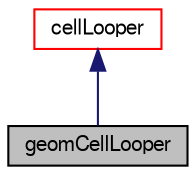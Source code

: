 digraph "geomCellLooper"
{
  bgcolor="transparent";
  edge [fontname="FreeSans",fontsize="10",labelfontname="FreeSans",labelfontsize="10"];
  node [fontname="FreeSans",fontsize="10",shape=record];
  Node5 [label="geomCellLooper",height=0.2,width=0.4,color="black", fillcolor="grey75", style="filled", fontcolor="black"];
  Node6 -> Node5 [dir="back",color="midnightblue",fontsize="10",style="solid",fontname="FreeSans"];
  Node6 [label="cellLooper",height=0.2,width=0.4,color="red",URL="$a21470.html",tooltip="Abstract base class. Concrete implementations know how to cut a cell (i.e. determine a loop around th..."];
}
